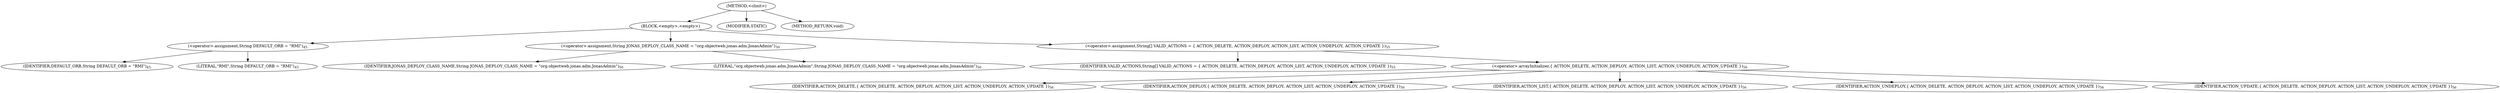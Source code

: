 digraph "&lt;clinit&gt;" {  
"451" [label = <(METHOD,&lt;clinit&gt;)> ]
"452" [label = <(BLOCK,&lt;empty&gt;,&lt;empty&gt;)> ]
"453" [label = <(&lt;operator&gt;.assignment,String DEFAULT_ORB = &quot;RMI&quot;)<SUB>45</SUB>> ]
"454" [label = <(IDENTIFIER,DEFAULT_ORB,String DEFAULT_ORB = &quot;RMI&quot;)<SUB>45</SUB>> ]
"455" [label = <(LITERAL,&quot;RMI&quot;,String DEFAULT_ORB = &quot;RMI&quot;)<SUB>45</SUB>> ]
"456" [label = <(&lt;operator&gt;.assignment,String JONAS_DEPLOY_CLASS_NAME = &quot;org.objectweb.jonas.adm.JonasAdmin&quot;)<SUB>50</SUB>> ]
"457" [label = <(IDENTIFIER,JONAS_DEPLOY_CLASS_NAME,String JONAS_DEPLOY_CLASS_NAME = &quot;org.objectweb.jonas.adm.JonasAdmin&quot;)<SUB>50</SUB>> ]
"458" [label = <(LITERAL,&quot;org.objectweb.jonas.adm.JonasAdmin&quot;,String JONAS_DEPLOY_CLASS_NAME = &quot;org.objectweb.jonas.adm.JonasAdmin&quot;)<SUB>50</SUB>> ]
"459" [label = <(&lt;operator&gt;.assignment,String[] VALID_ACTIONS = { ACTION_DELETE, ACTION_DEPLOY, ACTION_LIST, ACTION_UNDEPLOY, ACTION_UPDATE })<SUB>55</SUB>> ]
"460" [label = <(IDENTIFIER,VALID_ACTIONS,String[] VALID_ACTIONS = { ACTION_DELETE, ACTION_DEPLOY, ACTION_LIST, ACTION_UNDEPLOY, ACTION_UPDATE })<SUB>55</SUB>> ]
"461" [label = <(&lt;operator&gt;.arrayInitializer,{ ACTION_DELETE, ACTION_DEPLOY, ACTION_LIST, ACTION_UNDEPLOY, ACTION_UPDATE })<SUB>56</SUB>> ]
"462" [label = <(IDENTIFIER,ACTION_DELETE,{ ACTION_DELETE, ACTION_DEPLOY, ACTION_LIST, ACTION_UNDEPLOY, ACTION_UPDATE })<SUB>56</SUB>> ]
"463" [label = <(IDENTIFIER,ACTION_DEPLOY,{ ACTION_DELETE, ACTION_DEPLOY, ACTION_LIST, ACTION_UNDEPLOY, ACTION_UPDATE })<SUB>56</SUB>> ]
"464" [label = <(IDENTIFIER,ACTION_LIST,{ ACTION_DELETE, ACTION_DEPLOY, ACTION_LIST, ACTION_UNDEPLOY, ACTION_UPDATE })<SUB>56</SUB>> ]
"465" [label = <(IDENTIFIER,ACTION_UNDEPLOY,{ ACTION_DELETE, ACTION_DEPLOY, ACTION_LIST, ACTION_UNDEPLOY, ACTION_UPDATE })<SUB>56</SUB>> ]
"466" [label = <(IDENTIFIER,ACTION_UPDATE,{ ACTION_DELETE, ACTION_DEPLOY, ACTION_LIST, ACTION_UNDEPLOY, ACTION_UPDATE })<SUB>56</SUB>> ]
"467" [label = <(MODIFIER,STATIC)> ]
"468" [label = <(METHOD_RETURN,void)> ]
  "451" -> "452" 
  "451" -> "467" 
  "451" -> "468" 
  "452" -> "453" 
  "452" -> "456" 
  "452" -> "459" 
  "453" -> "454" 
  "453" -> "455" 
  "456" -> "457" 
  "456" -> "458" 
  "459" -> "460" 
  "459" -> "461" 
  "461" -> "462" 
  "461" -> "463" 
  "461" -> "464" 
  "461" -> "465" 
  "461" -> "466" 
}
